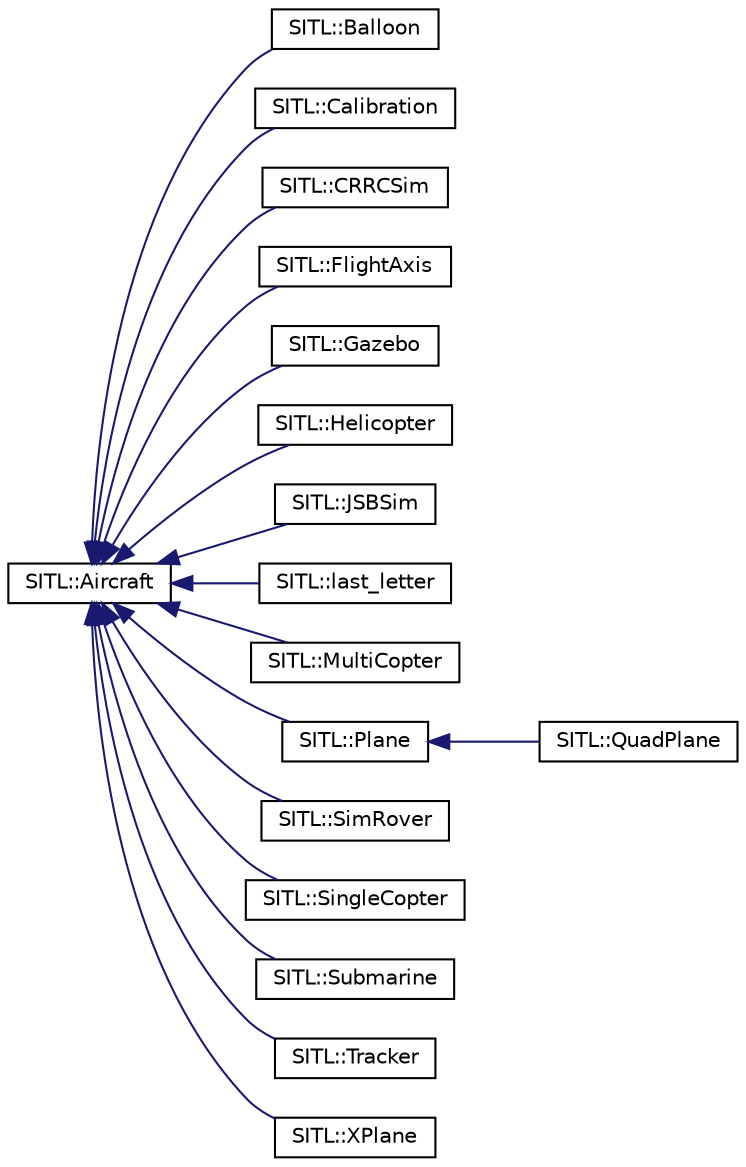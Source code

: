 digraph "Graphical Class Hierarchy"
{
 // INTERACTIVE_SVG=YES
  edge [fontname="Helvetica",fontsize="10",labelfontname="Helvetica",labelfontsize="10"];
  node [fontname="Helvetica",fontsize="10",shape=record];
  rankdir="LR";
  Node1 [label="SITL::Aircraft",height=0.2,width=0.4,color="black", fillcolor="white", style="filled",URL="$classSITL_1_1Aircraft.html"];
  Node1 -> Node2 [dir="back",color="midnightblue",fontsize="10",style="solid",fontname="Helvetica"];
  Node2 [label="SITL::Balloon",height=0.2,width=0.4,color="black", fillcolor="white", style="filled",URL="$classSITL_1_1Balloon.html"];
  Node1 -> Node3 [dir="back",color="midnightblue",fontsize="10",style="solid",fontname="Helvetica"];
  Node3 [label="SITL::Calibration",height=0.2,width=0.4,color="black", fillcolor="white", style="filled",URL="$classSITL_1_1Calibration.html"];
  Node1 -> Node4 [dir="back",color="midnightblue",fontsize="10",style="solid",fontname="Helvetica"];
  Node4 [label="SITL::CRRCSim",height=0.2,width=0.4,color="black", fillcolor="white", style="filled",URL="$classSITL_1_1CRRCSim.html"];
  Node1 -> Node5 [dir="back",color="midnightblue",fontsize="10",style="solid",fontname="Helvetica"];
  Node5 [label="SITL::FlightAxis",height=0.2,width=0.4,color="black", fillcolor="white", style="filled",URL="$classSITL_1_1FlightAxis.html"];
  Node1 -> Node6 [dir="back",color="midnightblue",fontsize="10",style="solid",fontname="Helvetica"];
  Node6 [label="SITL::Gazebo",height=0.2,width=0.4,color="black", fillcolor="white", style="filled",URL="$classSITL_1_1Gazebo.html"];
  Node1 -> Node7 [dir="back",color="midnightblue",fontsize="10",style="solid",fontname="Helvetica"];
  Node7 [label="SITL::Helicopter",height=0.2,width=0.4,color="black", fillcolor="white", style="filled",URL="$classSITL_1_1Helicopter.html"];
  Node1 -> Node8 [dir="back",color="midnightblue",fontsize="10",style="solid",fontname="Helvetica"];
  Node8 [label="SITL::JSBSim",height=0.2,width=0.4,color="black", fillcolor="white", style="filled",URL="$classSITL_1_1JSBSim.html"];
  Node1 -> Node9 [dir="back",color="midnightblue",fontsize="10",style="solid",fontname="Helvetica"];
  Node9 [label="SITL::last_letter",height=0.2,width=0.4,color="black", fillcolor="white", style="filled",URL="$classSITL_1_1last__letter.html"];
  Node1 -> Node10 [dir="back",color="midnightblue",fontsize="10",style="solid",fontname="Helvetica"];
  Node10 [label="SITL::MultiCopter",height=0.2,width=0.4,color="black", fillcolor="white", style="filled",URL="$classSITL_1_1MultiCopter.html"];
  Node1 -> Node11 [dir="back",color="midnightblue",fontsize="10",style="solid",fontname="Helvetica"];
  Node11 [label="SITL::Plane",height=0.2,width=0.4,color="black", fillcolor="white", style="filled",URL="$classSITL_1_1Plane.html"];
  Node11 -> Node12 [dir="back",color="midnightblue",fontsize="10",style="solid",fontname="Helvetica"];
  Node12 [label="SITL::QuadPlane",height=0.2,width=0.4,color="black", fillcolor="white", style="filled",URL="$classSITL_1_1QuadPlane.html"];
  Node1 -> Node13 [dir="back",color="midnightblue",fontsize="10",style="solid",fontname="Helvetica"];
  Node13 [label="SITL::SimRover",height=0.2,width=0.4,color="black", fillcolor="white", style="filled",URL="$classSITL_1_1SimRover.html"];
  Node1 -> Node14 [dir="back",color="midnightblue",fontsize="10",style="solid",fontname="Helvetica"];
  Node14 [label="SITL::SingleCopter",height=0.2,width=0.4,color="black", fillcolor="white", style="filled",URL="$classSITL_1_1SingleCopter.html"];
  Node1 -> Node15 [dir="back",color="midnightblue",fontsize="10",style="solid",fontname="Helvetica"];
  Node15 [label="SITL::Submarine",height=0.2,width=0.4,color="black", fillcolor="white", style="filled",URL="$classSITL_1_1Submarine.html"];
  Node1 -> Node16 [dir="back",color="midnightblue",fontsize="10",style="solid",fontname="Helvetica"];
  Node16 [label="SITL::Tracker",height=0.2,width=0.4,color="black", fillcolor="white", style="filled",URL="$classSITL_1_1Tracker.html"];
  Node1 -> Node17 [dir="back",color="midnightblue",fontsize="10",style="solid",fontname="Helvetica"];
  Node17 [label="SITL::XPlane",height=0.2,width=0.4,color="black", fillcolor="white", style="filled",URL="$classSITL_1_1XPlane.html"];
}
